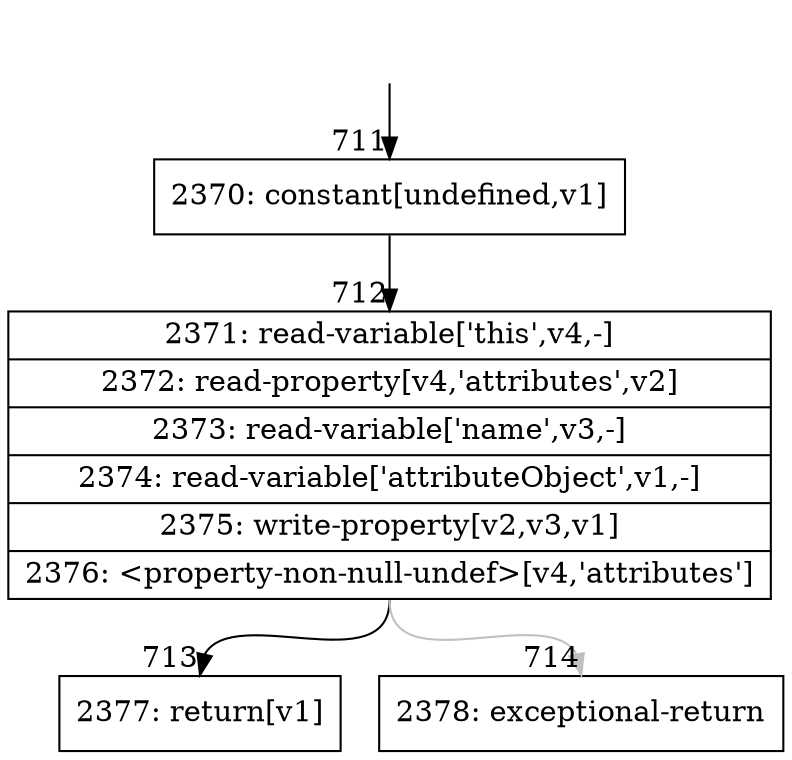 digraph {
rankdir="TD"
BB_entry73[shape=none,label=""];
BB_entry73 -> BB711 [tailport=s, headport=n, headlabel="    711"]
BB711 [shape=record label="{2370: constant[undefined,v1]}" ] 
BB711 -> BB712 [tailport=s, headport=n, headlabel="      712"]
BB712 [shape=record label="{2371: read-variable['this',v4,-]|2372: read-property[v4,'attributes',v2]|2373: read-variable['name',v3,-]|2374: read-variable['attributeObject',v1,-]|2375: write-property[v2,v3,v1]|2376: \<property-non-null-undef\>[v4,'attributes']}" ] 
BB712 -> BB713 [tailport=s, headport=n, headlabel="      713"]
BB712 -> BB714 [tailport=s, headport=n, color=gray, headlabel="      714"]
BB713 [shape=record label="{2377: return[v1]}" ] 
BB714 [shape=record label="{2378: exceptional-return}" ] 
//#$~ 740
}
